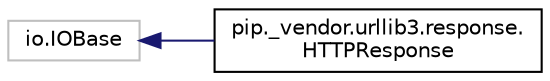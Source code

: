 digraph "Graphical Class Hierarchy"
{
 // LATEX_PDF_SIZE
  edge [fontname="Helvetica",fontsize="10",labelfontname="Helvetica",labelfontsize="10"];
  node [fontname="Helvetica",fontsize="10",shape=record];
  rankdir="LR";
  Node1849 [label="io.IOBase",height=0.2,width=0.4,color="grey75", fillcolor="white", style="filled",tooltip=" "];
  Node1849 -> Node0 [dir="back",color="midnightblue",fontsize="10",style="solid",fontname="Helvetica"];
  Node0 [label="pip._vendor.urllib3.response.\lHTTPResponse",height=0.2,width=0.4,color="black", fillcolor="white", style="filled",URL="$classpip_1_1__vendor_1_1urllib3_1_1response_1_1_h_t_t_p_response.html",tooltip=" "];
}

